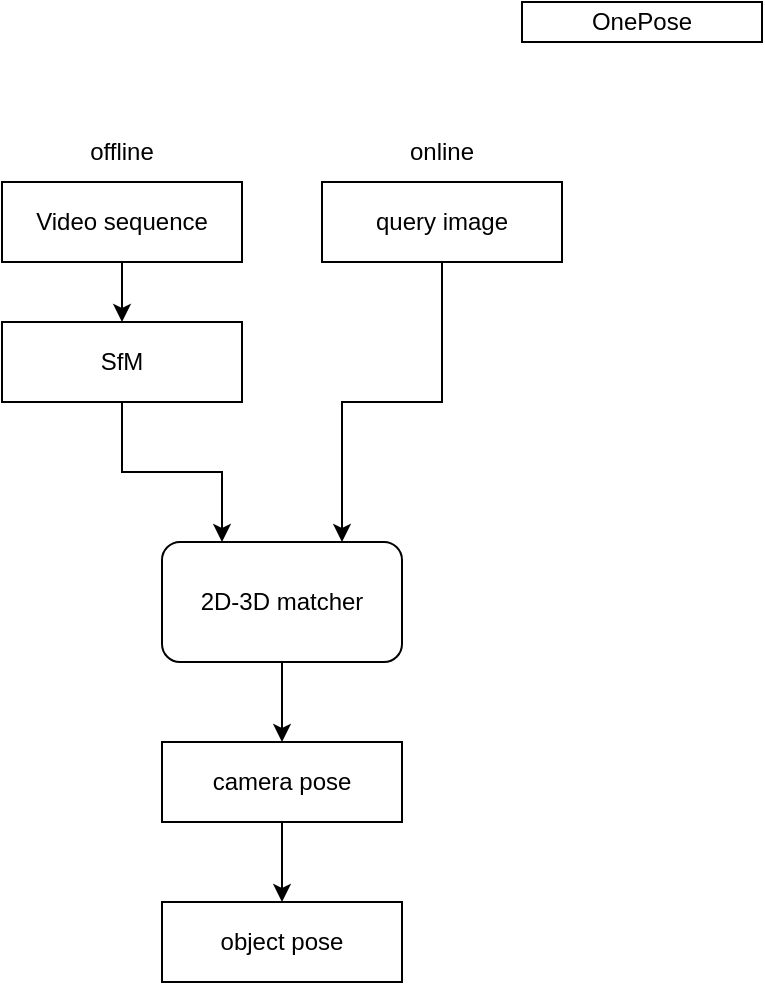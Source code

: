 <mxfile version="18.1.3" type="github">
  <diagram id="ejHt-zpbZrs3eQ-xetm7" name="Page-1">
    <mxGraphModel dx="976" dy="619" grid="1" gridSize="10" guides="1" tooltips="1" connect="1" arrows="1" fold="1" page="1" pageScale="1" pageWidth="850" pageHeight="1100" math="0" shadow="0">
      <root>
        <mxCell id="0" />
        <mxCell id="1" parent="0" />
        <mxCell id="CniC3_cJFygSz2GTEnlT-1" value="OnePose" style="rounded=0;whiteSpace=wrap;html=1;" parent="1" vertex="1">
          <mxGeometry x="350" y="10" width="120" height="20" as="geometry" />
        </mxCell>
        <mxCell id="l7FmCVnBtzW14jIb1h8D-5" value="" style="edgeStyle=orthogonalEdgeStyle;rounded=0;orthogonalLoop=1;jettySize=auto;html=1;" edge="1" parent="1" source="l7FmCVnBtzW14jIb1h8D-1" target="l7FmCVnBtzW14jIb1h8D-4">
          <mxGeometry relative="1" as="geometry" />
        </mxCell>
        <mxCell id="l7FmCVnBtzW14jIb1h8D-1" value="Video sequence" style="rounded=0;whiteSpace=wrap;html=1;" vertex="1" parent="1">
          <mxGeometry x="90" y="100" width="120" height="40" as="geometry" />
        </mxCell>
        <mxCell id="l7FmCVnBtzW14jIb1h8D-10" style="edgeStyle=orthogonalEdgeStyle;rounded=0;orthogonalLoop=1;jettySize=auto;html=1;entryX=0.25;entryY=0;entryDx=0;entryDy=0;" edge="1" parent="1" source="l7FmCVnBtzW14jIb1h8D-4" target="l7FmCVnBtzW14jIb1h8D-12">
          <mxGeometry relative="1" as="geometry">
            <mxPoint x="184" y="280.64" as="targetPoint" />
          </mxGeometry>
        </mxCell>
        <mxCell id="l7FmCVnBtzW14jIb1h8D-4" value="SfM" style="rounded=0;whiteSpace=wrap;html=1;" vertex="1" parent="1">
          <mxGeometry x="90" y="170" width="120" height="40" as="geometry" />
        </mxCell>
        <mxCell id="l7FmCVnBtzW14jIb1h8D-6" value="offline" style="text;html=1;strokeColor=none;fillColor=none;align=center;verticalAlign=middle;whiteSpace=wrap;rounded=0;" vertex="1" parent="1">
          <mxGeometry x="120" y="70" width="60" height="30" as="geometry" />
        </mxCell>
        <mxCell id="l7FmCVnBtzW14jIb1h8D-7" value="online" style="text;html=1;strokeColor=none;fillColor=none;align=center;verticalAlign=middle;whiteSpace=wrap;rounded=0;" vertex="1" parent="1">
          <mxGeometry x="280" y="70" width="60" height="30" as="geometry" />
        </mxCell>
        <mxCell id="l7FmCVnBtzW14jIb1h8D-11" style="edgeStyle=orthogonalEdgeStyle;rounded=0;orthogonalLoop=1;jettySize=auto;html=1;entryX=0.75;entryY=0;entryDx=0;entryDy=0;" edge="1" parent="1" source="l7FmCVnBtzW14jIb1h8D-8" target="l7FmCVnBtzW14jIb1h8D-12">
          <mxGeometry relative="1" as="geometry">
            <mxPoint x="270" y="280" as="targetPoint" />
          </mxGeometry>
        </mxCell>
        <mxCell id="l7FmCVnBtzW14jIb1h8D-8" value="query image" style="rounded=0;whiteSpace=wrap;html=1;" vertex="1" parent="1">
          <mxGeometry x="250" y="100" width="120" height="40" as="geometry" />
        </mxCell>
        <mxCell id="l7FmCVnBtzW14jIb1h8D-16" value="" style="edgeStyle=orthogonalEdgeStyle;rounded=0;orthogonalLoop=1;jettySize=auto;html=1;" edge="1" parent="1" source="l7FmCVnBtzW14jIb1h8D-12" target="l7FmCVnBtzW14jIb1h8D-13">
          <mxGeometry relative="1" as="geometry" />
        </mxCell>
        <mxCell id="l7FmCVnBtzW14jIb1h8D-12" value="2D-3D matcher" style="rounded=1;whiteSpace=wrap;html=1;" vertex="1" parent="1">
          <mxGeometry x="170" y="280" width="120" height="60" as="geometry" />
        </mxCell>
        <mxCell id="l7FmCVnBtzW14jIb1h8D-15" value="" style="edgeStyle=orthogonalEdgeStyle;rounded=0;orthogonalLoop=1;jettySize=auto;html=1;" edge="1" parent="1" source="l7FmCVnBtzW14jIb1h8D-13" target="l7FmCVnBtzW14jIb1h8D-14">
          <mxGeometry relative="1" as="geometry" />
        </mxCell>
        <mxCell id="l7FmCVnBtzW14jIb1h8D-13" value="camera pose" style="rounded=0;whiteSpace=wrap;html=1;" vertex="1" parent="1">
          <mxGeometry x="170" y="380" width="120" height="40" as="geometry" />
        </mxCell>
        <mxCell id="l7FmCVnBtzW14jIb1h8D-14" value="object pose" style="rounded=0;whiteSpace=wrap;html=1;" vertex="1" parent="1">
          <mxGeometry x="170" y="460" width="120" height="40" as="geometry" />
        </mxCell>
      </root>
    </mxGraphModel>
  </diagram>
</mxfile>
